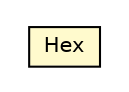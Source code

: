 #!/usr/local/bin/dot
#
# Class diagram 
# Generated by UMLGraph version R5_6-24-gf6e263 (http://www.umlgraph.org/)
#

digraph G {
	edge [fontname="Helvetica",fontsize=10,labelfontname="Helvetica",labelfontsize=10];
	node [fontname="Helvetica",fontsize=10,shape=plaintext];
	nodesep=0.25;
	ranksep=0.5;
	// io.werval.util.Hex
	c19345 [label=<<table title="io.werval.util.Hex" border="0" cellborder="1" cellspacing="0" cellpadding="2" port="p" bgcolor="lemonChiffon" href="./Hex.html">
		<tr><td><table border="0" cellspacing="0" cellpadding="1">
<tr><td align="center" balign="center"> Hex </td></tr>
		</table></td></tr>
		</table>>, URL="./Hex.html", fontname="Helvetica", fontcolor="black", fontsize=10.0];
}

